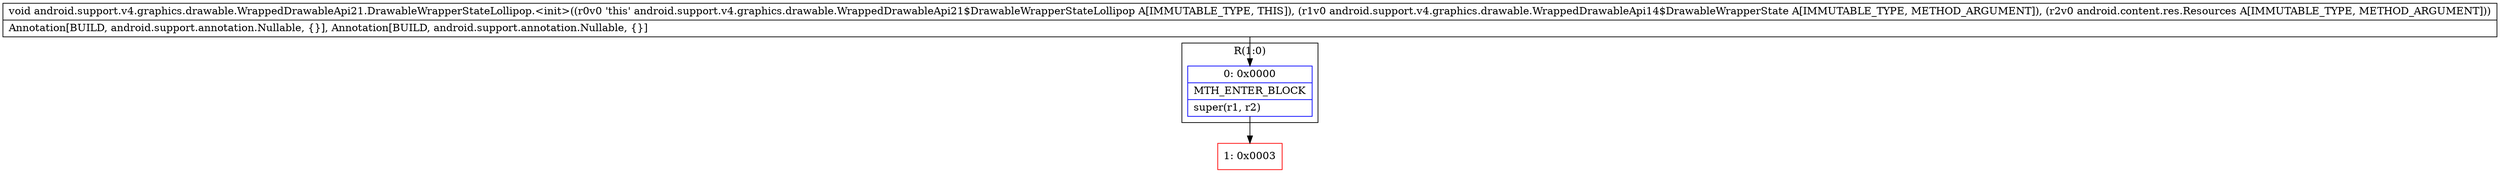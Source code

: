 digraph "CFG forandroid.support.v4.graphics.drawable.WrappedDrawableApi21.DrawableWrapperStateLollipop.\<init\>(Landroid\/support\/v4\/graphics\/drawable\/WrappedDrawableApi14$DrawableWrapperState;Landroid\/content\/res\/Resources;)V" {
subgraph cluster_Region_1729385783 {
label = "R(1:0)";
node [shape=record,color=blue];
Node_0 [shape=record,label="{0\:\ 0x0000|MTH_ENTER_BLOCK\l|super(r1, r2)\l}"];
}
Node_1 [shape=record,color=red,label="{1\:\ 0x0003}"];
MethodNode[shape=record,label="{void android.support.v4.graphics.drawable.WrappedDrawableApi21.DrawableWrapperStateLollipop.\<init\>((r0v0 'this' android.support.v4.graphics.drawable.WrappedDrawableApi21$DrawableWrapperStateLollipop A[IMMUTABLE_TYPE, THIS]), (r1v0 android.support.v4.graphics.drawable.WrappedDrawableApi14$DrawableWrapperState A[IMMUTABLE_TYPE, METHOD_ARGUMENT]), (r2v0 android.content.res.Resources A[IMMUTABLE_TYPE, METHOD_ARGUMENT]))  | Annotation[BUILD, android.support.annotation.Nullable, \{\}], Annotation[BUILD, android.support.annotation.Nullable, \{\}]\l}"];
MethodNode -> Node_0;
Node_0 -> Node_1;
}


